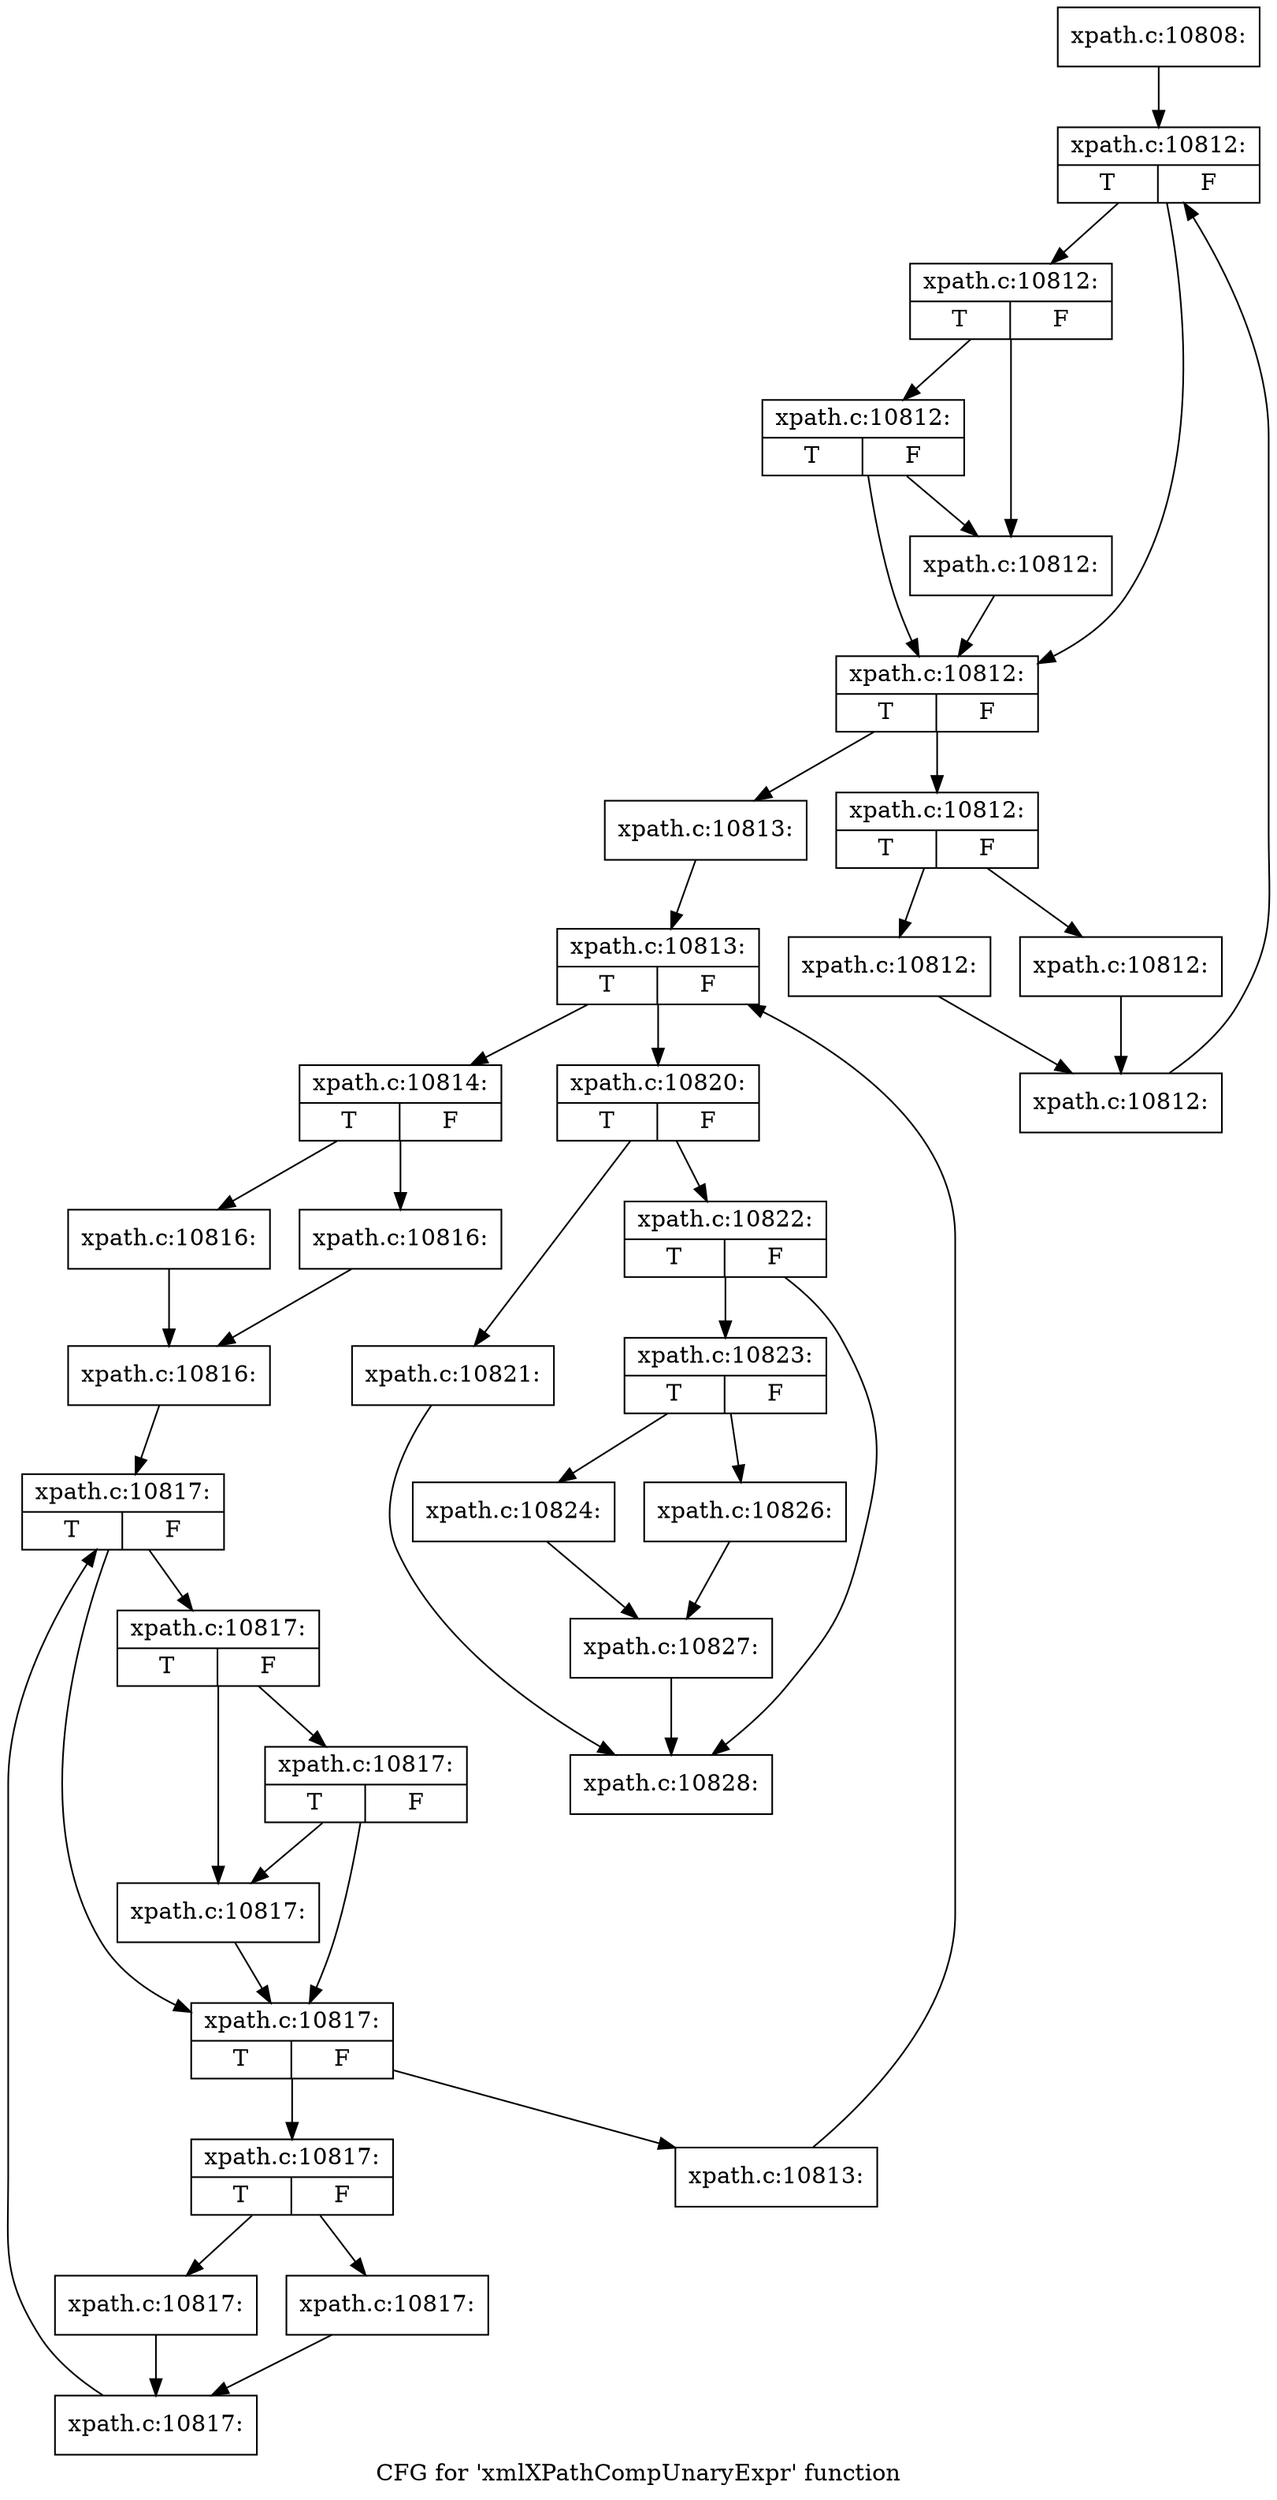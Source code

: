 digraph "CFG for 'xmlXPathCompUnaryExpr' function" {
	label="CFG for 'xmlXPathCompUnaryExpr' function";

	Node0x4ebfa40 [shape=record,label="{xpath.c:10808:}"];
	Node0x4ebfa40 -> Node0x4ecbf70;
	Node0x4ecbf70 [shape=record,label="{xpath.c:10812:|{<s0>T|<s1>F}}"];
	Node0x4ecbf70 -> Node0x4ecc1b0;
	Node0x4ecbf70 -> Node0x4ecc250;
	Node0x4ecc250 [shape=record,label="{xpath.c:10812:|{<s0>T|<s1>F}}"];
	Node0x4ecc250 -> Node0x4ecc5b0;
	Node0x4ecc250 -> Node0x4ecc200;
	Node0x4ecc5b0 [shape=record,label="{xpath.c:10812:|{<s0>T|<s1>F}}"];
	Node0x4ecc5b0 -> Node0x4ecc1b0;
	Node0x4ecc5b0 -> Node0x4ecc200;
	Node0x4ecc200 [shape=record,label="{xpath.c:10812:}"];
	Node0x4ecc200 -> Node0x4ecc1b0;
	Node0x4ecc1b0 [shape=record,label="{xpath.c:10812:|{<s0>T|<s1>F}}"];
	Node0x4ecc1b0 -> Node0x4eccbe0;
	Node0x4ecc1b0 -> Node0x4ecc160;
	Node0x4eccbe0 [shape=record,label="{xpath.c:10812:|{<s0>T|<s1>F}}"];
	Node0x4eccbe0 -> Node0x4ecd090;
	Node0x4eccbe0 -> Node0x4ecd0e0;
	Node0x4ecd090 [shape=record,label="{xpath.c:10812:}"];
	Node0x4ecd090 -> Node0x4ecd130;
	Node0x4ecd0e0 [shape=record,label="{xpath.c:10812:}"];
	Node0x4ecd0e0 -> Node0x4ecd130;
	Node0x4ecd130 [shape=record,label="{xpath.c:10812:}"];
	Node0x4ecd130 -> Node0x4ecbf70;
	Node0x4ecc160 [shape=record,label="{xpath.c:10813:}"];
	Node0x4ecc160 -> Node0x4ecd9f0;
	Node0x4ecd9f0 [shape=record,label="{xpath.c:10813:|{<s0>T|<s1>F}}"];
	Node0x4ecd9f0 -> Node0x4ecdf70;
	Node0x4ecd9f0 -> Node0x4ecdc10;
	Node0x4ecdf70 [shape=record,label="{xpath.c:10814:|{<s0>T|<s1>F}}"];
	Node0x4ecdf70 -> Node0x4ece370;
	Node0x4ecdf70 -> Node0x4ece3c0;
	Node0x4ece370 [shape=record,label="{xpath.c:10816:}"];
	Node0x4ece370 -> Node0x4ece410;
	Node0x4ece3c0 [shape=record,label="{xpath.c:10816:}"];
	Node0x4ece3c0 -> Node0x4ece410;
	Node0x4ece410 [shape=record,label="{xpath.c:10816:}"];
	Node0x4ece410 -> Node0x4eced00;
	Node0x4eced00 [shape=record,label="{xpath.c:10817:|{<s0>T|<s1>F}}"];
	Node0x4eced00 -> Node0x4ecef40;
	Node0x4eced00 -> Node0x4ecefe0;
	Node0x4ecefe0 [shape=record,label="{xpath.c:10817:|{<s0>T|<s1>F}}"];
	Node0x4ecefe0 -> Node0x4ecf340;
	Node0x4ecefe0 -> Node0x4ecef90;
	Node0x4ecf340 [shape=record,label="{xpath.c:10817:|{<s0>T|<s1>F}}"];
	Node0x4ecf340 -> Node0x4ecef40;
	Node0x4ecf340 -> Node0x4ecef90;
	Node0x4ecef90 [shape=record,label="{xpath.c:10817:}"];
	Node0x4ecef90 -> Node0x4ecef40;
	Node0x4ecef40 [shape=record,label="{xpath.c:10817:|{<s0>T|<s1>F}}"];
	Node0x4ecef40 -> Node0x4ecf970;
	Node0x4ecef40 -> Node0x4eceef0;
	Node0x4ecf970 [shape=record,label="{xpath.c:10817:|{<s0>T|<s1>F}}"];
	Node0x4ecf970 -> Node0x4ecfe20;
	Node0x4ecf970 -> Node0x4ecfe70;
	Node0x4ecfe20 [shape=record,label="{xpath.c:10817:}"];
	Node0x4ecfe20 -> Node0x4ecfec0;
	Node0x4ecfe70 [shape=record,label="{xpath.c:10817:}"];
	Node0x4ecfe70 -> Node0x4ecfec0;
	Node0x4ecfec0 [shape=record,label="{xpath.c:10817:}"];
	Node0x4ecfec0 -> Node0x4eced00;
	Node0x4eceef0 [shape=record,label="{xpath.c:10813:}"];
	Node0x4eceef0 -> Node0x4ecd9f0;
	Node0x4ecdc10 [shape=record,label="{xpath.c:10820:|{<s0>T|<s1>F}}"];
	Node0x4ecdc10 -> Node0x4b76f40;
	Node0x4ecdc10 -> Node0x4ed1050;
	Node0x4b76f40 [shape=record,label="{xpath.c:10821:}"];
	Node0x4b76f40 -> Node0x4ed16a0;
	Node0x4ed1050 [shape=record,label="{xpath.c:10822:|{<s0>T|<s1>F}}"];
	Node0x4ed1050 -> Node0x4ed1380;
	Node0x4ed1050 -> Node0x4ed16a0;
	Node0x4ed1380 [shape=record,label="{xpath.c:10823:|{<s0>T|<s1>F}}"];
	Node0x4ed1380 -> Node0x4ed1860;
	Node0x4ed1380 -> Node0x4ed1900;
	Node0x4ed1860 [shape=record,label="{xpath.c:10824:}"];
	Node0x4ed1860 -> Node0x4ed18b0;
	Node0x4ed1900 [shape=record,label="{xpath.c:10826:}"];
	Node0x4ed1900 -> Node0x4ed18b0;
	Node0x4ed18b0 [shape=record,label="{xpath.c:10827:}"];
	Node0x4ed18b0 -> Node0x4ed16a0;
	Node0x4ed16a0 [shape=record,label="{xpath.c:10828:}"];
}
